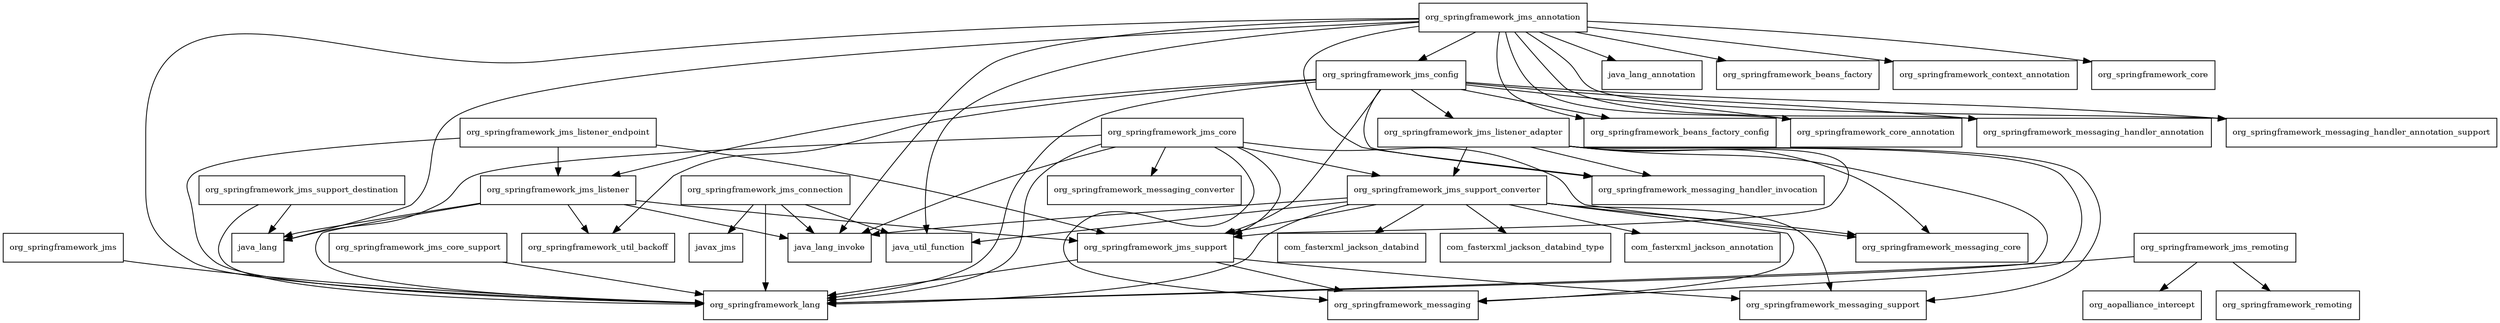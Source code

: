 digraph spring_jms_5_0_5_RELEASE_package_dependencies {
  node [shape = box, fontsize=10.0];
  org_springframework_jms -> org_springframework_lang;
  org_springframework_jms_annotation -> java_lang;
  org_springframework_jms_annotation -> java_lang_annotation;
  org_springframework_jms_annotation -> java_lang_invoke;
  org_springframework_jms_annotation -> java_util_function;
  org_springframework_jms_annotation -> org_springframework_beans_factory;
  org_springframework_jms_annotation -> org_springframework_beans_factory_config;
  org_springframework_jms_annotation -> org_springframework_context_annotation;
  org_springframework_jms_annotation -> org_springframework_core;
  org_springframework_jms_annotation -> org_springframework_core_annotation;
  org_springframework_jms_annotation -> org_springframework_jms_config;
  org_springframework_jms_annotation -> org_springframework_lang;
  org_springframework_jms_annotation -> org_springframework_messaging_handler_annotation;
  org_springframework_jms_annotation -> org_springframework_messaging_handler_annotation_support;
  org_springframework_jms_annotation -> org_springframework_messaging_handler_invocation;
  org_springframework_jms_config -> org_springframework_beans_factory_config;
  org_springframework_jms_config -> org_springframework_core_annotation;
  org_springframework_jms_config -> org_springframework_jms_listener;
  org_springframework_jms_config -> org_springframework_jms_listener_adapter;
  org_springframework_jms_config -> org_springframework_jms_support;
  org_springframework_jms_config -> org_springframework_lang;
  org_springframework_jms_config -> org_springframework_messaging_handler_annotation;
  org_springframework_jms_config -> org_springframework_messaging_handler_annotation_support;
  org_springframework_jms_config -> org_springframework_messaging_handler_invocation;
  org_springframework_jms_config -> org_springframework_util_backoff;
  org_springframework_jms_connection -> java_lang_invoke;
  org_springframework_jms_connection -> java_util_function;
  org_springframework_jms_connection -> javax_jms;
  org_springframework_jms_connection -> org_springframework_lang;
  org_springframework_jms_core -> java_lang;
  org_springframework_jms_core -> java_lang_invoke;
  org_springframework_jms_core -> org_springframework_jms_support;
  org_springframework_jms_core -> org_springframework_jms_support_converter;
  org_springframework_jms_core -> org_springframework_lang;
  org_springframework_jms_core -> org_springframework_messaging;
  org_springframework_jms_core -> org_springframework_messaging_converter;
  org_springframework_jms_core -> org_springframework_messaging_core;
  org_springframework_jms_core_support -> org_springframework_lang;
  org_springframework_jms_listener -> java_lang;
  org_springframework_jms_listener -> java_lang_invoke;
  org_springframework_jms_listener -> org_springframework_jms_support;
  org_springframework_jms_listener -> org_springframework_lang;
  org_springframework_jms_listener -> org_springframework_util_backoff;
  org_springframework_jms_listener_adapter -> org_springframework_jms_support;
  org_springframework_jms_listener_adapter -> org_springframework_jms_support_converter;
  org_springframework_jms_listener_adapter -> org_springframework_lang;
  org_springframework_jms_listener_adapter -> org_springframework_messaging;
  org_springframework_jms_listener_adapter -> org_springframework_messaging_core;
  org_springframework_jms_listener_adapter -> org_springframework_messaging_handler_invocation;
  org_springframework_jms_listener_adapter -> org_springframework_messaging_support;
  org_springframework_jms_listener_endpoint -> org_springframework_jms_listener;
  org_springframework_jms_listener_endpoint -> org_springframework_jms_support;
  org_springframework_jms_listener_endpoint -> org_springframework_lang;
  org_springframework_jms_remoting -> org_aopalliance_intercept;
  org_springframework_jms_remoting -> org_springframework_lang;
  org_springframework_jms_remoting -> org_springframework_remoting;
  org_springframework_jms_support -> org_springframework_lang;
  org_springframework_jms_support -> org_springframework_messaging;
  org_springframework_jms_support -> org_springframework_messaging_support;
  org_springframework_jms_support_converter -> com_fasterxml_jackson_annotation;
  org_springframework_jms_support_converter -> com_fasterxml_jackson_databind;
  org_springframework_jms_support_converter -> com_fasterxml_jackson_databind_type;
  org_springframework_jms_support_converter -> java_lang_invoke;
  org_springframework_jms_support_converter -> java_util_function;
  org_springframework_jms_support_converter -> org_springframework_jms_support;
  org_springframework_jms_support_converter -> org_springframework_lang;
  org_springframework_jms_support_converter -> org_springframework_messaging;
  org_springframework_jms_support_converter -> org_springframework_messaging_core;
  org_springframework_jms_support_converter -> org_springframework_messaging_support;
  org_springframework_jms_support_destination -> java_lang;
  org_springframework_jms_support_destination -> org_springframework_lang;
}
